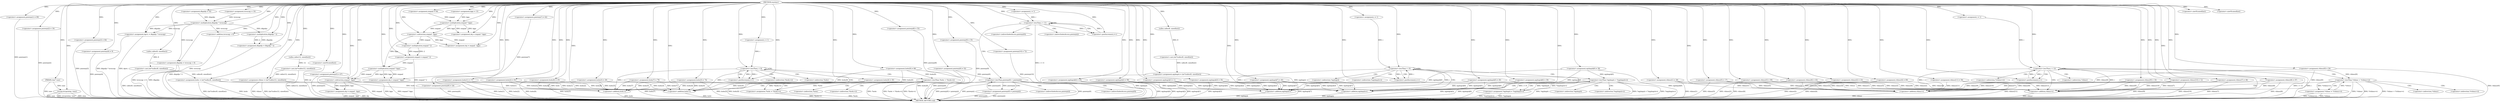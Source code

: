 digraph reyotnyc {  
"5441789501744727763" [label = "(METHOD,reyotnyc)" ]
"5441789501744728159" [label = "(METHOD_RETURN,void)" ]
"5441789501744727764" [label = "(PARAM,char* iune)" ]
"5441789501744727767" [label = "(<operator>.assignment,dhgzdju = 52)" ]
"5441789501744727771" [label = "(<operator>.assignment,enqaad = 64)" ]
"5441789501744727776" [label = "(<operator>.assignment,bjgn = 13)" ]
"5441789501744727779" [label = "(<operator>.assignment,pxieiwjs[0] = 52)" ]
"5441789501744727786" [label = "(<operator>.assignment,txvncsqy = 10)" ]
"5441789501744727789" [label = "(<operator>.assignment,pxieiwjs[1] = 89)" ]
"5441789501744727798" [label = "(<operator>.assignment,pxieiwjs[2] = 19)" ]
"5441789501744727804" [label = "(<operator>.assignment,egykogck = (int*)calloc(8, sizeof(int)))" ]
"5441789501744727806" [label = "(<operator>.cast,(int*)calloc(8, sizeof(int)))" ]
"5441789501744727808" [label = "(calloc,calloc(8, sizeof(int)))" ]
"5441789501744727810" [label = "(<operator>.sizeOf,sizeof(int))" ]
"5441789501744727812" [label = "(<operator>.assignment,pxieiwjs[3] = 64)" ]
"5441789501744727817" [label = "(<operator>.assignment,dgvtc = dhgzdju * txvncsqy)" ]
"5441789501744727819" [label = "(<operator>.multiplication,dhgzdju * txvncsqy)" ]
"5441789501744727822" [label = "(<operator>.assignment,lxohc = (int*)calloc(8, sizeof(int)))" ]
"5441789501744727824" [label = "(<operator>.cast,(int*)calloc(8, sizeof(int)))" ]
"5441789501744727826" [label = "(calloc,calloc(8, sizeof(int)))" ]
"5441789501744727828" [label = "(<operator>.sizeOf,sizeof(int))" ]
"5441789501744727830" [label = "(<operator>.assignment,lxohc[0] = 66)" ]
"5441789501744727835" [label = "(<operator>.assignment,pxieiwjs[4] = 9)" ]
"5441789501744727840" [label = "(strcpy,strcpy(atxp, iune))" ]
"5441789501744727843" [label = "(<operator>.assignment,daj = enqaad * bjgn)" ]
"5441789501744727845" [label = "(<operator>.multiplication,enqaad * bjgn)" ]
"5441789501744727848" [label = "(<operator>.assignment,vhlmsr = (int*)calloc(12, sizeof(int)))" ]
"5441789501744727850" [label = "(<operator>.cast,(int*)calloc(12, sizeof(int)))" ]
"5441789501744727852" [label = "(calloc,calloc(12, sizeof(int)))" ]
"5441789501744727854" [label = "(<operator>.sizeOf,sizeof(int))" ]
"5441789501744727856" [label = "(<operator>.assignment,daj = enqaad - bjgn)" ]
"5441789501744727858" [label = "(<operator>.subtraction,enqaad - bjgn)" ]
"5441789501744727861" [label = "(<operator>.assignment,egykogck[0] = 39)" ]
"5441789501744727866" [label = "(<operator>.assignment,pxieiwjs[5] = 67)" ]
"5441789501744727871" [label = "(<operator>.assignment,dhgzdju = dhgzdju * 2)" ]
"5441789501744727873" [label = "(<operator>.multiplication,dhgzdju * 2)" ]
"5441789501744727876" [label = "(<operator>.assignment,egykogck[1] = 1)" ]
"5441789501744727881" [label = "(<operator>.assignment,egykogck[2] = 90)" ]
"5441789501744727886" [label = "(<operator>.assignment,enqaad = enqaad * 2)" ]
"5441789501744727888" [label = "(<operator>.multiplication,enqaad * 2)" ]
"5441789501744727891" [label = "(<operator>.assignment,dhgzdju = txvncsqy + 6)" ]
"5441789501744727893" [label = "(<operator>.addition,txvncsqy + 6)" ]
"5441789501744727896" [label = "(<operator>.assignment,daj = enqaad * bjgn)" ]
"5441789501744727898" [label = "(<operator>.multiplication,enqaad * bjgn)" ]
"5441789501744727901" [label = "(<operator>.assignment,pxieiwjs[6] = 24)" ]
"5441789501744727906" [label = "(<operator>.assignment,daj = enqaad - bjgn)" ]
"5441789501744727908" [label = "(<operator>.subtraction,enqaad - bjgn)" ]
"5441789501744727911" [label = "(<operator>.assignment,lxohc[1] = 17)" ]
"5441789501744727916" [label = "(<operator>.assignment,lxohc[2] = 81)" ]
"5441789501744727921" [label = "(<operator>.assignment,pxieiwjs[7] = 62)" ]
"5441789501744727926" [label = "(<operator>.assignment,egykogck[3] = 35)" ]
"5441789501744727931" [label = "(<operator>.assignment,vhlmsr[0] = 26)" ]
"5441789501744727936" [label = "(<operator>.assignment,vhlmsr[1] = 28)" ]
"5441789501744727941" [label = "(<operator>.assignment,lxohc[3] = 29)" ]
"5441789501744727946" [label = "(<operator>.assignment,lxohc[4] = 45)" ]
"5441789501744727951" [label = "(<operator>.assignment,egykogck[4] = 25)" ]
"5441789501744727956" [label = "(<operator>.assignment,lxohc[5] = 74)" ]
"5441789501744727961" [label = "(<operator>.assignment,pxieiwjs[8] = 53)" ]
"5441789501744727966" [label = "(<operator>.assignment,vhlmsr[2] = 23)" ]
"5441789501744727971" [label = "(<operator>.assignment,lxohc[6] = 25)" ]
"5441789501744727976" [label = "(<operator>.assignment,vhlmsr[3] = 69)" ]
"5441789501744727981" [label = "(<operator>.assignment,pxieiwjs[9] = 35)" ]
"5441789501744727986" [label = "(<operator>.assignment,pxieiwjs[10] = 72)" ]
"5441789501744727991" [label = "(<operator>.assignment,vhlmsr[4] = 69)" ]
"5441789501744727996" [label = "(<operator>.assignment,lxohc[7] = 79)" ]
"5441789501744728003" [label = "(<operator>.assignment,i = 1)" ]
"5441789501744728006" [label = "(<operator>.lessThan,i < 11)" ]
"5441789501744728009" [label = "(<operator>.postIncrement,i++)" ]
"5441789501744728013" [label = "(<operator>.lessThan,pxieiwjs[0] < pxieiwjs[i])" ]
"5441789501744728021" [label = "(<operator>.assignment,pxieiwjs[0] = pxieiwjs[i])" ]
"5441789501744728030" [label = "(<operator>.assignment,i = 1)" ]
"5441789501744728033" [label = "(<operator>.lessThan,i < 8)" ]
"5441789501744728036" [label = "(<operator>.postIncrement,i++)" ]
"5441789501744728040" [label = "(<operator>.lessThan,*lxohc < *(lxohc+i))" ]
"5441789501744728044" [label = "(<operator>.addition,lxohc+i)" ]
"5441789501744728048" [label = "(<operator>.assignment,*lxohc = *(lxohc+i))" ]
"5441789501744728052" [label = "(<operator>.addition,lxohc+i)" ]
"5441789501744728055" [label = "(<operator>.assignment,vhlmsr[5] = 17)" ]
"5441789501744728060" [label = "(<operator>.assignment,vhlmsr[6] = 43)" ]
"5441789501744728065" [label = "(<operator>.assignment,egykogck[5] = 45)" ]
"5441789501744728070" [label = "(<operator>.assignment,egykogck[6] = 30)" ]
"5441789501744728075" [label = "(<operator>.assignment,egykogck[7] = 45)" ]
"5441789501744728082" [label = "(<operator>.assignment,i = 1)" ]
"5441789501744728085" [label = "(<operator>.lessThan,i < 8)" ]
"5441789501744728088" [label = "(<operator>.postIncrement,i++)" ]
"5441789501744728092" [label = "(<operator>.lessThan,*egykogck < *(egykogck+i))" ]
"5441789501744728096" [label = "(<operator>.addition,egykogck+i)" ]
"5441789501744728100" [label = "(<operator>.assignment,*egykogck = *(egykogck+i))" ]
"5441789501744728104" [label = "(<operator>.addition,egykogck+i)" ]
"5441789501744728107" [label = "(<operator>.assignment,vhlmsr[7] = 46)" ]
"5441789501744728112" [label = "(<operator>.assignment,vhlmsr[8] = 47)" ]
"5441789501744728117" [label = "(<operator>.assignment,vhlmsr[9] = 16)" ]
"5441789501744728122" [label = "(<operator>.assignment,vhlmsr[10] = 12)" ]
"5441789501744728127" [label = "(<operator>.assignment,vhlmsr[11] = 59)" ]
"5441789501744728134" [label = "(<operator>.assignment,i = 1)" ]
"5441789501744728137" [label = "(<operator>.lessThan,i < 12)" ]
"5441789501744728140" [label = "(<operator>.postIncrement,i++)" ]
"5441789501744728144" [label = "(<operator>.lessThan,*vhlmsr < *(vhlmsr+i))" ]
"5441789501744728148" [label = "(<operator>.addition,vhlmsr+i)" ]
"5441789501744728152" [label = "(<operator>.assignment,*vhlmsr = *(vhlmsr+i))" ]
"5441789501744728156" [label = "(<operator>.addition,vhlmsr+i)" ]
"5441789501744728014" [label = "(<operator>.indirectIndexAccess,pxieiwjs[0])" ]
"5441789501744728017" [label = "(<operator>.indirectIndexAccess,pxieiwjs[i])" ]
"5441789501744728022" [label = "(<operator>.indirectIndexAccess,pxieiwjs[0])" ]
"5441789501744728025" [label = "(<operator>.indirectIndexAccess,pxieiwjs[i])" ]
"5441789501744728041" [label = "(<operator>.indirection,*lxohc)" ]
"5441789501744728043" [label = "(<operator>.indirection,*(lxohc+i))" ]
"5441789501744728049" [label = "(<operator>.indirection,*lxohc)" ]
"5441789501744728051" [label = "(<operator>.indirection,*(lxohc+i))" ]
"5441789501744728093" [label = "(<operator>.indirection,*egykogck)" ]
"5441789501744728095" [label = "(<operator>.indirection,*(egykogck+i))" ]
"5441789501744728101" [label = "(<operator>.indirection,*egykogck)" ]
"5441789501744728103" [label = "(<operator>.indirection,*(egykogck+i))" ]
"5441789501744728145" [label = "(<operator>.indirection,*vhlmsr)" ]
"5441789501744728147" [label = "(<operator>.indirection,*(vhlmsr+i))" ]
"5441789501744728153" [label = "(<operator>.indirection,*vhlmsr)" ]
"5441789501744728155" [label = "(<operator>.indirection,*(vhlmsr+i))" ]
  "5441789501744728021" -> "5441789501744728159"  [ label = "DDG: pxieiwjs[0]"] 
  "5441789501744727946" -> "5441789501744728159"  [ label = "DDG: lxohc[4]"] 
  "5441789501744728096" -> "5441789501744728159"  [ label = "DDG: egykogck"] 
  "5441789501744727966" -> "5441789501744728159"  [ label = "DDG: vhlmsr[2]"] 
  "5441789501744728127" -> "5441789501744728159"  [ label = "DDG: vhlmsr[11]"] 
  "5441789501744728055" -> "5441789501744728159"  [ label = "DDG: vhlmsr[5]"] 
  "5441789501744727830" -> "5441789501744728159"  [ label = "DDG: lxohc[0]"] 
  "5441789501744727854" -> "5441789501744728159"  [ label = "DDG: int"] 
  "5441789501744727941" -> "5441789501744728159"  [ label = "DDG: lxohc[3]"] 
  "5441789501744727871" -> "5441789501744728159"  [ label = "DDG: dhgzdju * 2"] 
  "5441789501744728144" -> "5441789501744728159"  [ label = "DDG: *vhlmsr < *(vhlmsr+i)"] 
  "5441789501744727981" -> "5441789501744728159"  [ label = "DDG: pxieiwjs[9]"] 
  "5441789501744727848" -> "5441789501744728159"  [ label = "DDG: (int*)calloc(12, sizeof(int))"] 
  "5441789501744727996" -> "5441789501744728159"  [ label = "DDG: lxohc[7]"] 
  "5441789501744728060" -> "5441789501744728159"  [ label = "DDG: vhlmsr[6]"] 
  "5441789501744727906" -> "5441789501744728159"  [ label = "DDG: enqaad - bjgn"] 
  "5441789501744728104" -> "5441789501744728159"  [ label = "DDG: egykogck"] 
  "5441789501744728021" -> "5441789501744728159"  [ label = "DDG: pxieiwjs[i]"] 
  "5441789501744728006" -> "5441789501744728159"  [ label = "DDG: i < 11"] 
  "5441789501744727931" -> "5441789501744728159"  [ label = "DDG: vhlmsr[0]"] 
  "5441789501744727893" -> "5441789501744728159"  [ label = "DDG: txvncsqy"] 
  "5441789501744727956" -> "5441789501744728159"  [ label = "DDG: lxohc[5]"] 
  "5441789501744727936" -> "5441789501744728159"  [ label = "DDG: vhlmsr[1]"] 
  "5441789501744727961" -> "5441789501744728159"  [ label = "DDG: pxieiwjs[8]"] 
  "5441789501744728040" -> "5441789501744728159"  [ label = "DDG: *(lxohc+i)"] 
  "5441789501744728048" -> "5441789501744728159"  [ label = "DDG: *lxohc"] 
  "5441789501744727804" -> "5441789501744728159"  [ label = "DDG: egykogck"] 
  "5441789501744728092" -> "5441789501744728159"  [ label = "DDG: *egykogck"] 
  "5441789501744727926" -> "5441789501744728159"  [ label = "DDG: egykogck[3]"] 
  "5441789501744727916" -> "5441789501744728159"  [ label = "DDG: lxohc[2]"] 
  "5441789501744727876" -> "5441789501744728159"  [ label = "DDG: egykogck[1]"] 
  "5441789501744727976" -> "5441789501744728159"  [ label = "DDG: vhlmsr[3]"] 
  "5441789501744727848" -> "5441789501744728159"  [ label = "DDG: vhlmsr"] 
  "5441789501744728052" -> "5441789501744728159"  [ label = "DDG: lxohc"] 
  "5441789501744727817" -> "5441789501744728159"  [ label = "DDG: dhgzdju * txvncsqy"] 
  "5441789501744728075" -> "5441789501744728159"  [ label = "DDG: egykogck[7]"] 
  "5441789501744727840" -> "5441789501744728159"  [ label = "DDG: iune"] 
  "5441789501744728013" -> "5441789501744728159"  [ label = "DDG: pxieiwjs[0]"] 
  "5441789501744728070" -> "5441789501744728159"  [ label = "DDG: egykogck[6]"] 
  "5441789501744728040" -> "5441789501744728159"  [ label = "DDG: *lxohc"] 
  "5441789501744728152" -> "5441789501744728159"  [ label = "DDG: *(vhlmsr+i)"] 
  "5441789501744727850" -> "5441789501744728159"  [ label = "DDG: calloc(12, sizeof(int))"] 
  "5441789501744728092" -> "5441789501744728159"  [ label = "DDG: *egykogck < *(egykogck+i)"] 
  "5441789501744728122" -> "5441789501744728159"  [ label = "DDG: vhlmsr[10]"] 
  "5441789501744727764" -> "5441789501744728159"  [ label = "DDG: iune"] 
  "5441789501744728144" -> "5441789501744728159"  [ label = "DDG: *vhlmsr"] 
  "5441789501744727817" -> "5441789501744728159"  [ label = "DDG: dgvtc"] 
  "5441789501744727986" -> "5441789501744728159"  [ label = "DDG: pxieiwjs[10]"] 
  "5441789501744727951" -> "5441789501744728159"  [ label = "DDG: egykogck[4]"] 
  "5441789501744728148" -> "5441789501744728159"  [ label = "DDG: vhlmsr"] 
  "5441789501744728013" -> "5441789501744728159"  [ label = "DDG: pxieiwjs[0] < pxieiwjs[i]"] 
  "5441789501744727921" -> "5441789501744728159"  [ label = "DDG: pxieiwjs[7]"] 
  "5441789501744728156" -> "5441789501744728159"  [ label = "DDG: vhlmsr"] 
  "5441789501744727911" -> "5441789501744728159"  [ label = "DDG: lxohc[1]"] 
  "5441789501744728013" -> "5441789501744728159"  [ label = "DDG: pxieiwjs[i]"] 
  "5441789501744727971" -> "5441789501744728159"  [ label = "DDG: lxohc[6]"] 
  "5441789501744727881" -> "5441789501744728159"  [ label = "DDG: egykogck[2]"] 
  "5441789501744728137" -> "5441789501744728159"  [ label = "DDG: i"] 
  "5441789501744727991" -> "5441789501744728159"  [ label = "DDG: vhlmsr[4]"] 
  "5441789501744727906" -> "5441789501744728159"  [ label = "DDG: daj"] 
  "5441789501744727901" -> "5441789501744728159"  [ label = "DDG: pxieiwjs[6]"] 
  "5441789501744727896" -> "5441789501744728159"  [ label = "DDG: enqaad * bjgn"] 
  "5441789501744727789" -> "5441789501744728159"  [ label = "DDG: pxieiwjs[1]"] 
  "5441789501744728152" -> "5441789501744728159"  [ label = "DDG: *vhlmsr"] 
  "5441789501744727891" -> "5441789501744728159"  [ label = "DDG: dhgzdju"] 
  "5441789501744728044" -> "5441789501744728159"  [ label = "DDG: lxohc"] 
  "5441789501744727822" -> "5441789501744728159"  [ label = "DDG: lxohc"] 
  "5441789501744727866" -> "5441789501744728159"  [ label = "DDG: pxieiwjs[5]"] 
  "5441789501744728137" -> "5441789501744728159"  [ label = "DDG: i < 12"] 
  "5441789501744728100" -> "5441789501744728159"  [ label = "DDG: *egykogck"] 
  "5441789501744727822" -> "5441789501744728159"  [ label = "DDG: (int*)calloc(8, sizeof(int))"] 
  "5441789501744727861" -> "5441789501744728159"  [ label = "DDG: egykogck[0]"] 
  "5441789501744727824" -> "5441789501744728159"  [ label = "DDG: calloc(8, sizeof(int))"] 
  "5441789501744727835" -> "5441789501744728159"  [ label = "DDG: pxieiwjs[4]"] 
  "5441789501744728065" -> "5441789501744728159"  [ label = "DDG: egykogck[5]"] 
  "5441789501744727840" -> "5441789501744728159"  [ label = "DDG: strcpy(atxp, iune)"] 
  "5441789501744728040" -> "5441789501744728159"  [ label = "DDG: *lxohc < *(lxohc+i)"] 
  "5441789501744727908" -> "5441789501744728159"  [ label = "DDG: enqaad"] 
  "5441789501744727798" -> "5441789501744728159"  [ label = "DDG: pxieiwjs[2]"] 
  "5441789501744727812" -> "5441789501744728159"  [ label = "DDG: pxieiwjs[3]"] 
  "5441789501744727891" -> "5441789501744728159"  [ label = "DDG: txvncsqy + 6"] 
  "5441789501744728107" -> "5441789501744728159"  [ label = "DDG: vhlmsr[7]"] 
  "5441789501744728112" -> "5441789501744728159"  [ label = "DDG: vhlmsr[8]"] 
  "5441789501744727779" -> "5441789501744728159"  [ label = "DDG: pxieiwjs[0]"] 
  "5441789501744728100" -> "5441789501744728159"  [ label = "DDG: *(egykogck+i)"] 
  "5441789501744728085" -> "5441789501744728159"  [ label = "DDG: i < 8"] 
  "5441789501744727886" -> "5441789501744728159"  [ label = "DDG: enqaad * 2"] 
  "5441789501744728092" -> "5441789501744728159"  [ label = "DDG: *(egykogck+i)"] 
  "5441789501744728117" -> "5441789501744728159"  [ label = "DDG: vhlmsr[9]"] 
  "5441789501744728144" -> "5441789501744728159"  [ label = "DDG: *(vhlmsr+i)"] 
  "5441789501744727840" -> "5441789501744728159"  [ label = "DDG: atxp"] 
  "5441789501744728048" -> "5441789501744728159"  [ label = "DDG: *(lxohc+i)"] 
  "5441789501744727908" -> "5441789501744728159"  [ label = "DDG: bjgn"] 
  "5441789501744727763" -> "5441789501744727764"  [ label = "DDG: "] 
  "5441789501744727763" -> "5441789501744727767"  [ label = "DDG: "] 
  "5441789501744727763" -> "5441789501744727771"  [ label = "DDG: "] 
  "5441789501744727763" -> "5441789501744727776"  [ label = "DDG: "] 
  "5441789501744727763" -> "5441789501744727779"  [ label = "DDG: "] 
  "5441789501744727763" -> "5441789501744727786"  [ label = "DDG: "] 
  "5441789501744727763" -> "5441789501744727789"  [ label = "DDG: "] 
  "5441789501744727763" -> "5441789501744727798"  [ label = "DDG: "] 
  "5441789501744727806" -> "5441789501744727804"  [ label = "DDG: calloc(8, sizeof(int))"] 
  "5441789501744727763" -> "5441789501744727804"  [ label = "DDG: "] 
  "5441789501744727808" -> "5441789501744727806"  [ label = "DDG: 8"] 
  "5441789501744727763" -> "5441789501744727808"  [ label = "DDG: "] 
  "5441789501744727763" -> "5441789501744727810"  [ label = "DDG: "] 
  "5441789501744727763" -> "5441789501744727812"  [ label = "DDG: "] 
  "5441789501744727819" -> "5441789501744727817"  [ label = "DDG: dhgzdju"] 
  "5441789501744727819" -> "5441789501744727817"  [ label = "DDG: txvncsqy"] 
  "5441789501744727763" -> "5441789501744727817"  [ label = "DDG: "] 
  "5441789501744727767" -> "5441789501744727819"  [ label = "DDG: dhgzdju"] 
  "5441789501744727763" -> "5441789501744727819"  [ label = "DDG: "] 
  "5441789501744727786" -> "5441789501744727819"  [ label = "DDG: txvncsqy"] 
  "5441789501744727824" -> "5441789501744727822"  [ label = "DDG: calloc(8, sizeof(int))"] 
  "5441789501744727763" -> "5441789501744727822"  [ label = "DDG: "] 
  "5441789501744727826" -> "5441789501744727824"  [ label = "DDG: 8"] 
  "5441789501744727763" -> "5441789501744727826"  [ label = "DDG: "] 
  "5441789501744727763" -> "5441789501744727828"  [ label = "DDG: "] 
  "5441789501744727763" -> "5441789501744727830"  [ label = "DDG: "] 
  "5441789501744727763" -> "5441789501744727835"  [ label = "DDG: "] 
  "5441789501744727763" -> "5441789501744727840"  [ label = "DDG: "] 
  "5441789501744727764" -> "5441789501744727840"  [ label = "DDG: iune"] 
  "5441789501744727845" -> "5441789501744727843"  [ label = "DDG: enqaad"] 
  "5441789501744727845" -> "5441789501744727843"  [ label = "DDG: bjgn"] 
  "5441789501744727763" -> "5441789501744727843"  [ label = "DDG: "] 
  "5441789501744727771" -> "5441789501744727845"  [ label = "DDG: enqaad"] 
  "5441789501744727763" -> "5441789501744727845"  [ label = "DDG: "] 
  "5441789501744727776" -> "5441789501744727845"  [ label = "DDG: bjgn"] 
  "5441789501744727850" -> "5441789501744727848"  [ label = "DDG: calloc(12, sizeof(int))"] 
  "5441789501744727763" -> "5441789501744727848"  [ label = "DDG: "] 
  "5441789501744727852" -> "5441789501744727850"  [ label = "DDG: 12"] 
  "5441789501744727763" -> "5441789501744727852"  [ label = "DDG: "] 
  "5441789501744727763" -> "5441789501744727854"  [ label = "DDG: "] 
  "5441789501744727858" -> "5441789501744727856"  [ label = "DDG: enqaad"] 
  "5441789501744727858" -> "5441789501744727856"  [ label = "DDG: bjgn"] 
  "5441789501744727763" -> "5441789501744727856"  [ label = "DDG: "] 
  "5441789501744727845" -> "5441789501744727858"  [ label = "DDG: enqaad"] 
  "5441789501744727763" -> "5441789501744727858"  [ label = "DDG: "] 
  "5441789501744727845" -> "5441789501744727858"  [ label = "DDG: bjgn"] 
  "5441789501744727763" -> "5441789501744727861"  [ label = "DDG: "] 
  "5441789501744727763" -> "5441789501744727866"  [ label = "DDG: "] 
  "5441789501744727873" -> "5441789501744727871"  [ label = "DDG: dhgzdju"] 
  "5441789501744727873" -> "5441789501744727871"  [ label = "DDG: 2"] 
  "5441789501744727763" -> "5441789501744727871"  [ label = "DDG: "] 
  "5441789501744727819" -> "5441789501744727873"  [ label = "DDG: dhgzdju"] 
  "5441789501744727763" -> "5441789501744727873"  [ label = "DDG: "] 
  "5441789501744727763" -> "5441789501744727876"  [ label = "DDG: "] 
  "5441789501744727763" -> "5441789501744727881"  [ label = "DDG: "] 
  "5441789501744727888" -> "5441789501744727886"  [ label = "DDG: enqaad"] 
  "5441789501744727888" -> "5441789501744727886"  [ label = "DDG: 2"] 
  "5441789501744727763" -> "5441789501744727886"  [ label = "DDG: "] 
  "5441789501744727858" -> "5441789501744727888"  [ label = "DDG: enqaad"] 
  "5441789501744727763" -> "5441789501744727888"  [ label = "DDG: "] 
  "5441789501744727819" -> "5441789501744727891"  [ label = "DDG: txvncsqy"] 
  "5441789501744727763" -> "5441789501744727891"  [ label = "DDG: "] 
  "5441789501744727819" -> "5441789501744727893"  [ label = "DDG: txvncsqy"] 
  "5441789501744727763" -> "5441789501744727893"  [ label = "DDG: "] 
  "5441789501744727898" -> "5441789501744727896"  [ label = "DDG: enqaad"] 
  "5441789501744727898" -> "5441789501744727896"  [ label = "DDG: bjgn"] 
  "5441789501744727763" -> "5441789501744727896"  [ label = "DDG: "] 
  "5441789501744727886" -> "5441789501744727898"  [ label = "DDG: enqaad"] 
  "5441789501744727763" -> "5441789501744727898"  [ label = "DDG: "] 
  "5441789501744727858" -> "5441789501744727898"  [ label = "DDG: bjgn"] 
  "5441789501744727763" -> "5441789501744727901"  [ label = "DDG: "] 
  "5441789501744727908" -> "5441789501744727906"  [ label = "DDG: enqaad"] 
  "5441789501744727908" -> "5441789501744727906"  [ label = "DDG: bjgn"] 
  "5441789501744727763" -> "5441789501744727906"  [ label = "DDG: "] 
  "5441789501744727898" -> "5441789501744727908"  [ label = "DDG: enqaad"] 
  "5441789501744727763" -> "5441789501744727908"  [ label = "DDG: "] 
  "5441789501744727898" -> "5441789501744727908"  [ label = "DDG: bjgn"] 
  "5441789501744727763" -> "5441789501744727911"  [ label = "DDG: "] 
  "5441789501744727763" -> "5441789501744727916"  [ label = "DDG: "] 
  "5441789501744727763" -> "5441789501744727921"  [ label = "DDG: "] 
  "5441789501744727763" -> "5441789501744727926"  [ label = "DDG: "] 
  "5441789501744727763" -> "5441789501744727931"  [ label = "DDG: "] 
  "5441789501744727763" -> "5441789501744727936"  [ label = "DDG: "] 
  "5441789501744727763" -> "5441789501744727941"  [ label = "DDG: "] 
  "5441789501744727763" -> "5441789501744727946"  [ label = "DDG: "] 
  "5441789501744727763" -> "5441789501744727951"  [ label = "DDG: "] 
  "5441789501744727763" -> "5441789501744727956"  [ label = "DDG: "] 
  "5441789501744727763" -> "5441789501744727961"  [ label = "DDG: "] 
  "5441789501744727763" -> "5441789501744727966"  [ label = "DDG: "] 
  "5441789501744727763" -> "5441789501744727971"  [ label = "DDG: "] 
  "5441789501744727763" -> "5441789501744727976"  [ label = "DDG: "] 
  "5441789501744727763" -> "5441789501744727981"  [ label = "DDG: "] 
  "5441789501744727763" -> "5441789501744727986"  [ label = "DDG: "] 
  "5441789501744727763" -> "5441789501744727991"  [ label = "DDG: "] 
  "5441789501744727763" -> "5441789501744727996"  [ label = "DDG: "] 
  "5441789501744727763" -> "5441789501744728003"  [ label = "DDG: "] 
  "5441789501744728009" -> "5441789501744728006"  [ label = "DDG: i"] 
  "5441789501744728003" -> "5441789501744728006"  [ label = "DDG: i"] 
  "5441789501744727763" -> "5441789501744728006"  [ label = "DDG: "] 
  "5441789501744728006" -> "5441789501744728009"  [ label = "DDG: i"] 
  "5441789501744727763" -> "5441789501744728009"  [ label = "DDG: "] 
  "5441789501744728021" -> "5441789501744728013"  [ label = "DDG: pxieiwjs[0]"] 
  "5441789501744727779" -> "5441789501744728013"  [ label = "DDG: pxieiwjs[0]"] 
  "5441789501744728013" -> "5441789501744728021"  [ label = "DDG: pxieiwjs[i]"] 
  "5441789501744727763" -> "5441789501744728030"  [ label = "DDG: "] 
  "5441789501744728030" -> "5441789501744728033"  [ label = "DDG: i"] 
  "5441789501744728036" -> "5441789501744728033"  [ label = "DDG: i"] 
  "5441789501744727763" -> "5441789501744728033"  [ label = "DDG: "] 
  "5441789501744727763" -> "5441789501744728036"  [ label = "DDG: "] 
  "5441789501744728033" -> "5441789501744728036"  [ label = "DDG: i"] 
  "5441789501744727830" -> "5441789501744728040"  [ label = "DDG: lxohc[0]"] 
  "5441789501744728048" -> "5441789501744728040"  [ label = "DDG: *lxohc"] 
  "5441789501744727946" -> "5441789501744728044"  [ label = "DDG: lxohc[4]"] 
  "5441789501744727830" -> "5441789501744728044"  [ label = "DDG: lxohc[0]"] 
  "5441789501744727941" -> "5441789501744728044"  [ label = "DDG: lxohc[3]"] 
  "5441789501744727996" -> "5441789501744728044"  [ label = "DDG: lxohc[7]"] 
  "5441789501744727956" -> "5441789501744728044"  [ label = "DDG: lxohc[5]"] 
  "5441789501744727916" -> "5441789501744728044"  [ label = "DDG: lxohc[2]"] 
  "5441789501744727911" -> "5441789501744728044"  [ label = "DDG: lxohc[1]"] 
  "5441789501744727971" -> "5441789501744728044"  [ label = "DDG: lxohc[6]"] 
  "5441789501744727822" -> "5441789501744728044"  [ label = "DDG: lxohc"] 
  "5441789501744727763" -> "5441789501744728044"  [ label = "DDG: "] 
  "5441789501744728033" -> "5441789501744728044"  [ label = "DDG: i"] 
  "5441789501744728040" -> "5441789501744728048"  [ label = "DDG: *(lxohc+i)"] 
  "5441789501744727946" -> "5441789501744728052"  [ label = "DDG: lxohc[4]"] 
  "5441789501744727830" -> "5441789501744728052"  [ label = "DDG: lxohc[0]"] 
  "5441789501744727941" -> "5441789501744728052"  [ label = "DDG: lxohc[3]"] 
  "5441789501744727996" -> "5441789501744728052"  [ label = "DDG: lxohc[7]"] 
  "5441789501744727956" -> "5441789501744728052"  [ label = "DDG: lxohc[5]"] 
  "5441789501744727916" -> "5441789501744728052"  [ label = "DDG: lxohc[2]"] 
  "5441789501744727911" -> "5441789501744728052"  [ label = "DDG: lxohc[1]"] 
  "5441789501744727971" -> "5441789501744728052"  [ label = "DDG: lxohc[6]"] 
  "5441789501744727763" -> "5441789501744728052"  [ label = "DDG: "] 
  "5441789501744727822" -> "5441789501744728052"  [ label = "DDG: lxohc"] 
  "5441789501744728033" -> "5441789501744728052"  [ label = "DDG: i"] 
  "5441789501744727763" -> "5441789501744728055"  [ label = "DDG: "] 
  "5441789501744727763" -> "5441789501744728060"  [ label = "DDG: "] 
  "5441789501744727763" -> "5441789501744728065"  [ label = "DDG: "] 
  "5441789501744727763" -> "5441789501744728070"  [ label = "DDG: "] 
  "5441789501744727763" -> "5441789501744728075"  [ label = "DDG: "] 
  "5441789501744727763" -> "5441789501744728082"  [ label = "DDG: "] 
  "5441789501744728088" -> "5441789501744728085"  [ label = "DDG: i"] 
  "5441789501744728082" -> "5441789501744728085"  [ label = "DDG: i"] 
  "5441789501744727763" -> "5441789501744728085"  [ label = "DDG: "] 
  "5441789501744727763" -> "5441789501744728088"  [ label = "DDG: "] 
  "5441789501744728085" -> "5441789501744728088"  [ label = "DDG: i"] 
  "5441789501744728100" -> "5441789501744728092"  [ label = "DDG: *egykogck"] 
  "5441789501744727861" -> "5441789501744728092"  [ label = "DDG: egykogck[0]"] 
  "5441789501744727876" -> "5441789501744728096"  [ label = "DDG: egykogck[1]"] 
  "5441789501744728075" -> "5441789501744728096"  [ label = "DDG: egykogck[7]"] 
  "5441789501744728070" -> "5441789501744728096"  [ label = "DDG: egykogck[6]"] 
  "5441789501744727951" -> "5441789501744728096"  [ label = "DDG: egykogck[4]"] 
  "5441789501744727881" -> "5441789501744728096"  [ label = "DDG: egykogck[2]"] 
  "5441789501744727861" -> "5441789501744728096"  [ label = "DDG: egykogck[0]"] 
  "5441789501744728065" -> "5441789501744728096"  [ label = "DDG: egykogck[5]"] 
  "5441789501744727804" -> "5441789501744728096"  [ label = "DDG: egykogck"] 
  "5441789501744727926" -> "5441789501744728096"  [ label = "DDG: egykogck[3]"] 
  "5441789501744727763" -> "5441789501744728096"  [ label = "DDG: "] 
  "5441789501744728085" -> "5441789501744728096"  [ label = "DDG: i"] 
  "5441789501744728092" -> "5441789501744728100"  [ label = "DDG: *(egykogck+i)"] 
  "5441789501744727926" -> "5441789501744728104"  [ label = "DDG: egykogck[3]"] 
  "5441789501744727876" -> "5441789501744728104"  [ label = "DDG: egykogck[1]"] 
  "5441789501744728075" -> "5441789501744728104"  [ label = "DDG: egykogck[7]"] 
  "5441789501744728070" -> "5441789501744728104"  [ label = "DDG: egykogck[6]"] 
  "5441789501744727951" -> "5441789501744728104"  [ label = "DDG: egykogck[4]"] 
  "5441789501744727881" -> "5441789501744728104"  [ label = "DDG: egykogck[2]"] 
  "5441789501744727861" -> "5441789501744728104"  [ label = "DDG: egykogck[0]"] 
  "5441789501744728065" -> "5441789501744728104"  [ label = "DDG: egykogck[5]"] 
  "5441789501744727763" -> "5441789501744728104"  [ label = "DDG: "] 
  "5441789501744728085" -> "5441789501744728104"  [ label = "DDG: i"] 
  "5441789501744727763" -> "5441789501744728107"  [ label = "DDG: "] 
  "5441789501744727763" -> "5441789501744728112"  [ label = "DDG: "] 
  "5441789501744727763" -> "5441789501744728117"  [ label = "DDG: "] 
  "5441789501744727763" -> "5441789501744728122"  [ label = "DDG: "] 
  "5441789501744727763" -> "5441789501744728127"  [ label = "DDG: "] 
  "5441789501744727763" -> "5441789501744728134"  [ label = "DDG: "] 
  "5441789501744728140" -> "5441789501744728137"  [ label = "DDG: i"] 
  "5441789501744728134" -> "5441789501744728137"  [ label = "DDG: i"] 
  "5441789501744727763" -> "5441789501744728137"  [ label = "DDG: "] 
  "5441789501744727763" -> "5441789501744728140"  [ label = "DDG: "] 
  "5441789501744728137" -> "5441789501744728140"  [ label = "DDG: i"] 
  "5441789501744727931" -> "5441789501744728144"  [ label = "DDG: vhlmsr[0]"] 
  "5441789501744728152" -> "5441789501744728144"  [ label = "DDG: *vhlmsr"] 
  "5441789501744727966" -> "5441789501744728148"  [ label = "DDG: vhlmsr[2]"] 
  "5441789501744728060" -> "5441789501744728148"  [ label = "DDG: vhlmsr[6]"] 
  "5441789501744727931" -> "5441789501744728148"  [ label = "DDG: vhlmsr[0]"] 
  "5441789501744727936" -> "5441789501744728148"  [ label = "DDG: vhlmsr[1]"] 
  "5441789501744727976" -> "5441789501744728148"  [ label = "DDG: vhlmsr[3]"] 
  "5441789501744727848" -> "5441789501744728148"  [ label = "DDG: vhlmsr"] 
  "5441789501744728122" -> "5441789501744728148"  [ label = "DDG: vhlmsr[10]"] 
  "5441789501744727991" -> "5441789501744728148"  [ label = "DDG: vhlmsr[4]"] 
  "5441789501744728107" -> "5441789501744728148"  [ label = "DDG: vhlmsr[7]"] 
  "5441789501744728112" -> "5441789501744728148"  [ label = "DDG: vhlmsr[8]"] 
  "5441789501744728117" -> "5441789501744728148"  [ label = "DDG: vhlmsr[9]"] 
  "5441789501744728127" -> "5441789501744728148"  [ label = "DDG: vhlmsr[11]"] 
  "5441789501744728055" -> "5441789501744728148"  [ label = "DDG: vhlmsr[5]"] 
  "5441789501744727763" -> "5441789501744728148"  [ label = "DDG: "] 
  "5441789501744728137" -> "5441789501744728148"  [ label = "DDG: i"] 
  "5441789501744728144" -> "5441789501744728152"  [ label = "DDG: *(vhlmsr+i)"] 
  "5441789501744727966" -> "5441789501744728156"  [ label = "DDG: vhlmsr[2]"] 
  "5441789501744728060" -> "5441789501744728156"  [ label = "DDG: vhlmsr[6]"] 
  "5441789501744727931" -> "5441789501744728156"  [ label = "DDG: vhlmsr[0]"] 
  "5441789501744727936" -> "5441789501744728156"  [ label = "DDG: vhlmsr[1]"] 
  "5441789501744727976" -> "5441789501744728156"  [ label = "DDG: vhlmsr[3]"] 
  "5441789501744728122" -> "5441789501744728156"  [ label = "DDG: vhlmsr[10]"] 
  "5441789501744727991" -> "5441789501744728156"  [ label = "DDG: vhlmsr[4]"] 
  "5441789501744728107" -> "5441789501744728156"  [ label = "DDG: vhlmsr[7]"] 
  "5441789501744728112" -> "5441789501744728156"  [ label = "DDG: vhlmsr[8]"] 
  "5441789501744728117" -> "5441789501744728156"  [ label = "DDG: vhlmsr[9]"] 
  "5441789501744728127" -> "5441789501744728156"  [ label = "DDG: vhlmsr[11]"] 
  "5441789501744728055" -> "5441789501744728156"  [ label = "DDG: vhlmsr[5]"] 
  "5441789501744727763" -> "5441789501744728156"  [ label = "DDG: "] 
  "5441789501744728137" -> "5441789501744728156"  [ label = "DDG: i"] 
  "5441789501744728006" -> "5441789501744728013"  [ label = "CDG: "] 
  "5441789501744728006" -> "5441789501744728014"  [ label = "CDG: "] 
  "5441789501744728006" -> "5441789501744728009"  [ label = "CDG: "] 
  "5441789501744728006" -> "5441789501744728006"  [ label = "CDG: "] 
  "5441789501744728006" -> "5441789501744728017"  [ label = "CDG: "] 
  "5441789501744728013" -> "5441789501744728025"  [ label = "CDG: "] 
  "5441789501744728013" -> "5441789501744728021"  [ label = "CDG: "] 
  "5441789501744728013" -> "5441789501744728022"  [ label = "CDG: "] 
  "5441789501744728033" -> "5441789501744728041"  [ label = "CDG: "] 
  "5441789501744728033" -> "5441789501744728043"  [ label = "CDG: "] 
  "5441789501744728033" -> "5441789501744728044"  [ label = "CDG: "] 
  "5441789501744728033" -> "5441789501744728033"  [ label = "CDG: "] 
  "5441789501744728033" -> "5441789501744728036"  [ label = "CDG: "] 
  "5441789501744728033" -> "5441789501744728040"  [ label = "CDG: "] 
  "5441789501744728040" -> "5441789501744728048"  [ label = "CDG: "] 
  "5441789501744728040" -> "5441789501744728049"  [ label = "CDG: "] 
  "5441789501744728040" -> "5441789501744728051"  [ label = "CDG: "] 
  "5441789501744728040" -> "5441789501744728052"  [ label = "CDG: "] 
  "5441789501744728085" -> "5441789501744728093"  [ label = "CDG: "] 
  "5441789501744728085" -> "5441789501744728095"  [ label = "CDG: "] 
  "5441789501744728085" -> "5441789501744728092"  [ label = "CDG: "] 
  "5441789501744728085" -> "5441789501744728085"  [ label = "CDG: "] 
  "5441789501744728085" -> "5441789501744728096"  [ label = "CDG: "] 
  "5441789501744728085" -> "5441789501744728088"  [ label = "CDG: "] 
  "5441789501744728092" -> "5441789501744728101"  [ label = "CDG: "] 
  "5441789501744728092" -> "5441789501744728103"  [ label = "CDG: "] 
  "5441789501744728092" -> "5441789501744728100"  [ label = "CDG: "] 
  "5441789501744728092" -> "5441789501744728104"  [ label = "CDG: "] 
  "5441789501744728137" -> "5441789501744728137"  [ label = "CDG: "] 
  "5441789501744728137" -> "5441789501744728140"  [ label = "CDG: "] 
  "5441789501744728137" -> "5441789501744728144"  [ label = "CDG: "] 
  "5441789501744728137" -> "5441789501744728145"  [ label = "CDG: "] 
  "5441789501744728137" -> "5441789501744728147"  [ label = "CDG: "] 
  "5441789501744728137" -> "5441789501744728148"  [ label = "CDG: "] 
  "5441789501744728144" -> "5441789501744728152"  [ label = "CDG: "] 
  "5441789501744728144" -> "5441789501744728153"  [ label = "CDG: "] 
  "5441789501744728144" -> "5441789501744728155"  [ label = "CDG: "] 
  "5441789501744728144" -> "5441789501744728156"  [ label = "CDG: "] 
}
